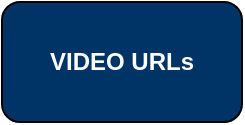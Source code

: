 <mxfile version="24.4.10" type="github">
  <diagram name="Page-1" id="43OEywrbcpMZ_uUEOPB6">
    <mxGraphModel dx="913" dy="491" grid="1" gridSize="10" guides="1" tooltips="1" connect="1" arrows="1" fold="1" page="1" pageScale="1" pageWidth="850" pageHeight="1100" math="0" shadow="0">
      <root>
        <mxCell id="0" />
        <mxCell id="1" parent="0" />
        <mxCell id="KTA1W1PQOqAkemR8gAPD-16" value="&lt;b&gt;&lt;font color=&quot;#ffffff&quot;&gt;VIDEO URLs&lt;/font&gt;&lt;/b&gt;" style="rounded=1;whiteSpace=wrap;html=1;fillColor=#003366;" vertex="1" parent="1">
          <mxGeometry x="30" y="160" width="120" height="60" as="geometry" />
        </mxCell>
      </root>
    </mxGraphModel>
  </diagram>
</mxfile>
